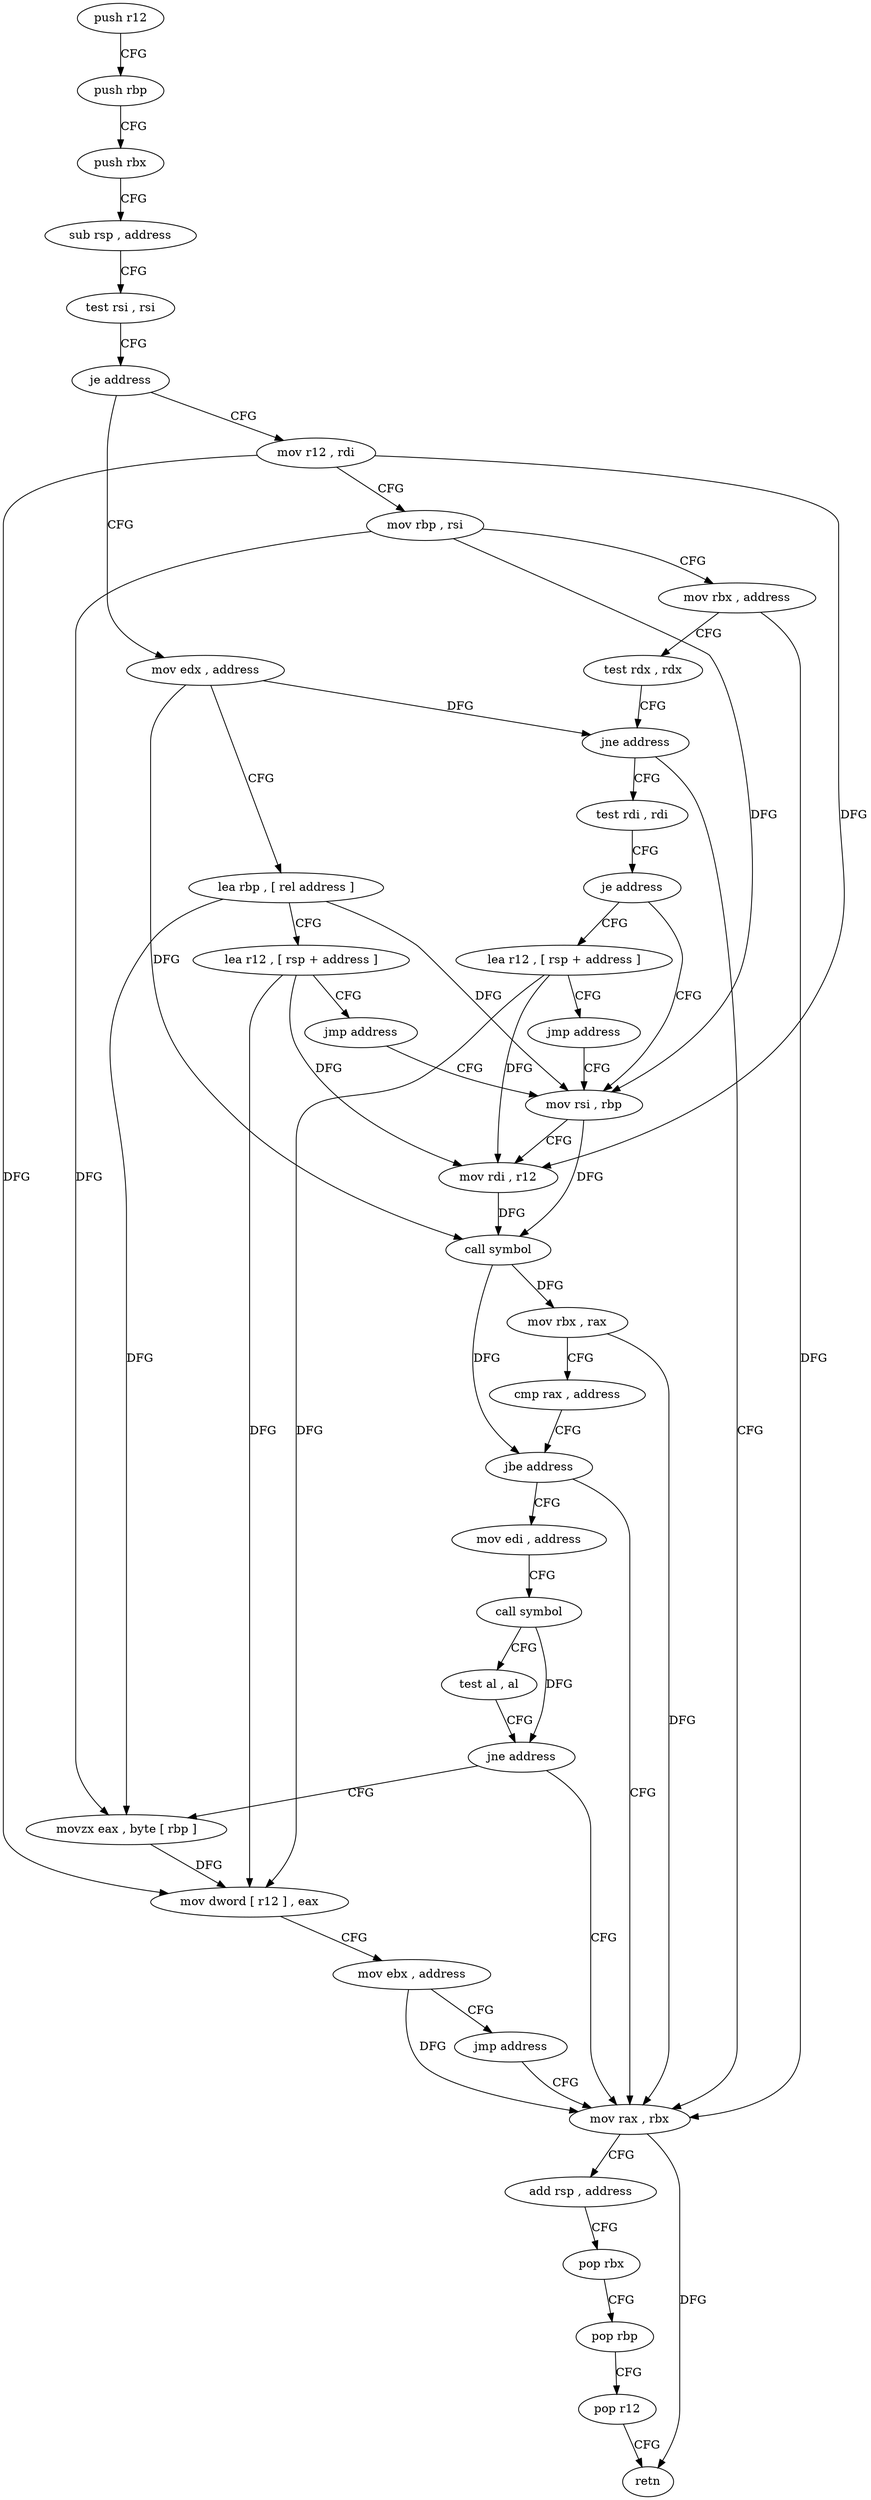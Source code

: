 digraph "func" {
"183580" [label = "push r12" ]
"183582" [label = "push rbp" ]
"183583" [label = "push rbx" ]
"183584" [label = "sub rsp , address" ]
"183588" [label = "test rsi , rsi" ]
"183591" [label = "je address" ]
"183684" [label = "mov edx , address" ]
"183593" [label = "mov r12 , rdi" ]
"183689" [label = "lea rbp , [ rel address ]" ]
"183696" [label = "lea r12 , [ rsp + address ]" ]
"183701" [label = "jmp address" ]
"183628" [label = "mov rsi , rbp" ]
"183596" [label = "mov rbp , rsi" ]
"183599" [label = "mov rbx , address" ]
"183606" [label = "test rdx , rdx" ]
"183609" [label = "jne address" ]
"183623" [label = "test rdi , rdi" ]
"183611" [label = "mov rax , rbx" ]
"183631" [label = "mov rdi , r12" ]
"183634" [label = "call symbol" ]
"183639" [label = "mov rbx , rax" ]
"183642" [label = "cmp rax , address" ]
"183646" [label = "jbe address" ]
"183648" [label = "mov edi , address" ]
"183626" [label = "je address" ]
"183677" [label = "lea r12 , [ rsp + address ]" ]
"183614" [label = "add rsp , address" ]
"183618" [label = "pop rbx" ]
"183619" [label = "pop rbp" ]
"183620" [label = "pop r12" ]
"183622" [label = "retn" ]
"183653" [label = "call symbol" ]
"183658" [label = "test al , al" ]
"183660" [label = "jne address" ]
"183662" [label = "movzx eax , byte [ rbp ]" ]
"183682" [label = "jmp address" ]
"183666" [label = "mov dword [ r12 ] , eax" ]
"183670" [label = "mov ebx , address" ]
"183675" [label = "jmp address" ]
"183580" -> "183582" [ label = "CFG" ]
"183582" -> "183583" [ label = "CFG" ]
"183583" -> "183584" [ label = "CFG" ]
"183584" -> "183588" [ label = "CFG" ]
"183588" -> "183591" [ label = "CFG" ]
"183591" -> "183684" [ label = "CFG" ]
"183591" -> "183593" [ label = "CFG" ]
"183684" -> "183689" [ label = "CFG" ]
"183684" -> "183609" [ label = "DFG" ]
"183684" -> "183634" [ label = "DFG" ]
"183593" -> "183596" [ label = "CFG" ]
"183593" -> "183631" [ label = "DFG" ]
"183593" -> "183666" [ label = "DFG" ]
"183689" -> "183696" [ label = "CFG" ]
"183689" -> "183628" [ label = "DFG" ]
"183689" -> "183662" [ label = "DFG" ]
"183696" -> "183701" [ label = "CFG" ]
"183696" -> "183631" [ label = "DFG" ]
"183696" -> "183666" [ label = "DFG" ]
"183701" -> "183628" [ label = "CFG" ]
"183628" -> "183631" [ label = "CFG" ]
"183628" -> "183634" [ label = "DFG" ]
"183596" -> "183599" [ label = "CFG" ]
"183596" -> "183628" [ label = "DFG" ]
"183596" -> "183662" [ label = "DFG" ]
"183599" -> "183606" [ label = "CFG" ]
"183599" -> "183611" [ label = "DFG" ]
"183606" -> "183609" [ label = "CFG" ]
"183609" -> "183623" [ label = "CFG" ]
"183609" -> "183611" [ label = "CFG" ]
"183623" -> "183626" [ label = "CFG" ]
"183611" -> "183614" [ label = "CFG" ]
"183611" -> "183622" [ label = "DFG" ]
"183631" -> "183634" [ label = "DFG" ]
"183634" -> "183639" [ label = "DFG" ]
"183634" -> "183646" [ label = "DFG" ]
"183639" -> "183642" [ label = "CFG" ]
"183639" -> "183611" [ label = "DFG" ]
"183642" -> "183646" [ label = "CFG" ]
"183646" -> "183611" [ label = "CFG" ]
"183646" -> "183648" [ label = "CFG" ]
"183648" -> "183653" [ label = "CFG" ]
"183626" -> "183677" [ label = "CFG" ]
"183626" -> "183628" [ label = "CFG" ]
"183677" -> "183682" [ label = "CFG" ]
"183677" -> "183631" [ label = "DFG" ]
"183677" -> "183666" [ label = "DFG" ]
"183614" -> "183618" [ label = "CFG" ]
"183618" -> "183619" [ label = "CFG" ]
"183619" -> "183620" [ label = "CFG" ]
"183620" -> "183622" [ label = "CFG" ]
"183653" -> "183658" [ label = "CFG" ]
"183653" -> "183660" [ label = "DFG" ]
"183658" -> "183660" [ label = "CFG" ]
"183660" -> "183611" [ label = "CFG" ]
"183660" -> "183662" [ label = "CFG" ]
"183662" -> "183666" [ label = "DFG" ]
"183682" -> "183628" [ label = "CFG" ]
"183666" -> "183670" [ label = "CFG" ]
"183670" -> "183675" [ label = "CFG" ]
"183670" -> "183611" [ label = "DFG" ]
"183675" -> "183611" [ label = "CFG" ]
}
